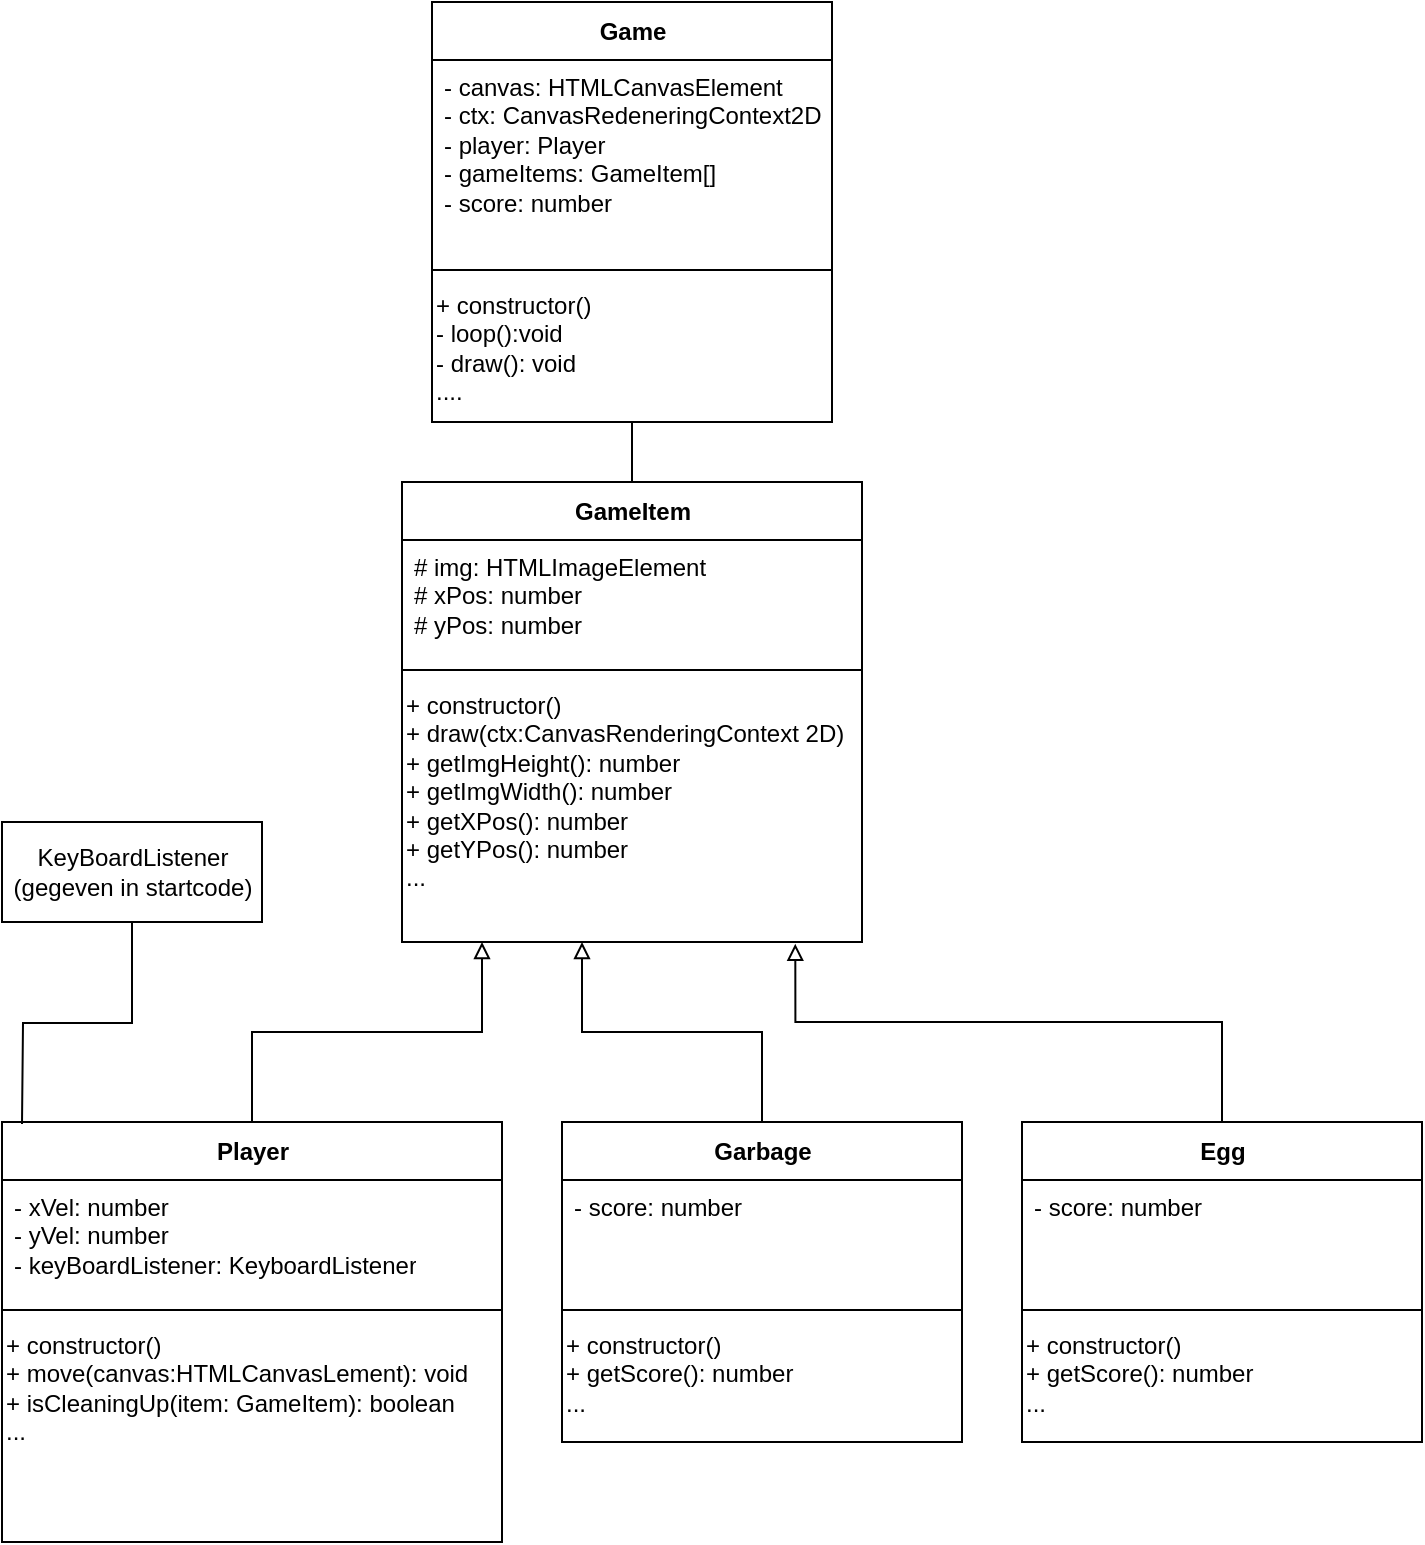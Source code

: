<mxfile version="16.0.0" type="github">
  <diagram id="C5RBs43oDa-KdzZeNtuy" name="Page-1">
    <mxGraphModel dx="2010" dy="539" grid="1" gridSize="10" guides="1" tooltips="1" connect="1" arrows="1" fold="1" page="1" pageScale="1" pageWidth="827" pageHeight="1169" math="0" shadow="0">
      <root>
        <mxCell id="WIyWlLk6GJQsqaUBKTNV-0" />
        <mxCell id="WIyWlLk6GJQsqaUBKTNV-1" parent="WIyWlLk6GJQsqaUBKTNV-0" />
        <mxCell id="yIS8jTAky7NsFdHwrZqY-81" value="Game" style="swimlane;fontStyle=1;align=center;verticalAlign=middle;childLayout=stackLayout;horizontal=1;startSize=29;horizontalStack=0;resizeParent=1;resizeParentMax=0;resizeLast=0;collapsible=0;marginBottom=0;html=1;" vertex="1" parent="WIyWlLk6GJQsqaUBKTNV-1">
          <mxGeometry x="-65" y="70" width="200" height="210" as="geometry" />
        </mxCell>
        <mxCell id="yIS8jTAky7NsFdHwrZqY-82" value="- canvas: HTMLCanvasElement&lt;br&gt;- ctx: CanvasRedeneringContext2D&lt;br&gt;- player: Player&lt;br&gt;- gameItems: GameItem[]&lt;br&gt;- score: number" style="text;html=1;strokeColor=none;fillColor=none;align=left;verticalAlign=top;spacingLeft=4;spacingRight=4;overflow=hidden;rotatable=0;points=[[0,0.5],[1,0.5]];portConstraint=eastwest;" vertex="1" parent="yIS8jTAky7NsFdHwrZqY-81">
          <mxGeometry y="29" width="200" height="101" as="geometry" />
        </mxCell>
        <mxCell id="yIS8jTAky7NsFdHwrZqY-83" value="" style="line;strokeWidth=1;fillColor=none;align=left;verticalAlign=middle;spacingTop=-1;spacingLeft=3;spacingRight=3;rotatable=0;labelPosition=right;points=[];portConstraint=eastwest;" vertex="1" parent="yIS8jTAky7NsFdHwrZqY-81">
          <mxGeometry y="130" width="200" height="8" as="geometry" />
        </mxCell>
        <mxCell id="yIS8jTAky7NsFdHwrZqY-84" value="&lt;font face=&quot;helvetica&quot;&gt;+ constructor()&lt;br&gt;- loop():void&lt;br&gt;- draw(): void&lt;br&gt;....&lt;br&gt;&lt;/font&gt;" style="text;whiteSpace=wrap;html=1;" vertex="1" parent="yIS8jTAky7NsFdHwrZqY-81">
          <mxGeometry y="138" width="200" height="72" as="geometry" />
        </mxCell>
        <mxCell id="yIS8jTAky7NsFdHwrZqY-85" value="GameItem" style="swimlane;fontStyle=1;align=center;verticalAlign=middle;childLayout=stackLayout;horizontal=1;startSize=29;horizontalStack=0;resizeParent=1;resizeParentMax=0;resizeLast=0;collapsible=0;marginBottom=0;html=1;" vertex="1" parent="WIyWlLk6GJQsqaUBKTNV-1">
          <mxGeometry x="-80" y="310" width="230" height="230" as="geometry" />
        </mxCell>
        <mxCell id="yIS8jTAky7NsFdHwrZqY-86" value="# img: HTMLImageElement&lt;br&gt;# xPos: number&lt;br&gt;# yPos: number&lt;br&gt;" style="text;html=1;strokeColor=none;fillColor=none;align=left;verticalAlign=top;spacingLeft=4;spacingRight=4;overflow=hidden;rotatable=0;points=[[0,0.5],[1,0.5]];portConstraint=eastwest;" vertex="1" parent="yIS8jTAky7NsFdHwrZqY-85">
          <mxGeometry y="29" width="230" height="61" as="geometry" />
        </mxCell>
        <mxCell id="yIS8jTAky7NsFdHwrZqY-87" value="" style="line;strokeWidth=1;fillColor=none;align=left;verticalAlign=middle;spacingTop=-1;spacingLeft=3;spacingRight=3;rotatable=0;labelPosition=right;points=[];portConstraint=eastwest;" vertex="1" parent="yIS8jTAky7NsFdHwrZqY-85">
          <mxGeometry y="90" width="230" height="8" as="geometry" />
        </mxCell>
        <mxCell id="yIS8jTAky7NsFdHwrZqY-88" value="&lt;font face=&quot;helvetica&quot;&gt;+ constructor()&lt;br&gt;+ draw(ctx:CanvasRenderingContext 2D)&lt;br&gt;+ getImgHeight(): number&lt;br&gt;+ getImgWidth(): number&lt;br&gt;+ getXPos(): number&lt;br&gt;+ getYPos(): number&lt;br&gt;...&lt;br&gt;&lt;/font&gt;" style="text;whiteSpace=wrap;html=1;" vertex="1" parent="yIS8jTAky7NsFdHwrZqY-85">
          <mxGeometry y="98" width="230" height="132" as="geometry" />
        </mxCell>
        <mxCell id="yIS8jTAky7NsFdHwrZqY-89" style="edgeStyle=orthogonalEdgeStyle;rounded=0;orthogonalLoop=1;jettySize=auto;html=1;entryX=0.5;entryY=0;entryDx=0;entryDy=0;endArrow=none;endFill=0;" edge="1" parent="WIyWlLk6GJQsqaUBKTNV-1" source="yIS8jTAky7NsFdHwrZqY-84" target="yIS8jTAky7NsFdHwrZqY-85">
          <mxGeometry relative="1" as="geometry" />
        </mxCell>
        <mxCell id="yIS8jTAky7NsFdHwrZqY-90" style="edgeStyle=orthogonalEdgeStyle;rounded=0;orthogonalLoop=1;jettySize=auto;html=1;endArrow=block;endFill=0;" edge="1" parent="WIyWlLk6GJQsqaUBKTNV-1" source="yIS8jTAky7NsFdHwrZqY-91" target="yIS8jTAky7NsFdHwrZqY-88">
          <mxGeometry relative="1" as="geometry">
            <Array as="points">
              <mxPoint x="-155" y="585" />
              <mxPoint x="-40" y="585" />
            </Array>
          </mxGeometry>
        </mxCell>
        <mxCell id="yIS8jTAky7NsFdHwrZqY-91" value="Player" style="swimlane;fontStyle=1;align=center;verticalAlign=middle;childLayout=stackLayout;horizontal=1;startSize=29;horizontalStack=0;resizeParent=1;resizeParentMax=0;resizeLast=0;collapsible=0;marginBottom=0;html=1;" vertex="1" parent="WIyWlLk6GJQsqaUBKTNV-1">
          <mxGeometry x="-280" y="630" width="250" height="210" as="geometry" />
        </mxCell>
        <mxCell id="yIS8jTAky7NsFdHwrZqY-92" value="- xVel: number&lt;br&gt;- yVel: number&lt;br&gt;- keyBoardListener: KeyboardListener" style="text;html=1;strokeColor=none;fillColor=none;align=left;verticalAlign=top;spacingLeft=4;spacingRight=4;overflow=hidden;rotatable=0;points=[[0,0.5],[1,0.5]];portConstraint=eastwest;" vertex="1" parent="yIS8jTAky7NsFdHwrZqY-91">
          <mxGeometry y="29" width="250" height="61" as="geometry" />
        </mxCell>
        <mxCell id="yIS8jTAky7NsFdHwrZqY-93" value="" style="line;strokeWidth=1;fillColor=none;align=left;verticalAlign=middle;spacingTop=-1;spacingLeft=3;spacingRight=3;rotatable=0;labelPosition=right;points=[];portConstraint=eastwest;" vertex="1" parent="yIS8jTAky7NsFdHwrZqY-91">
          <mxGeometry y="90" width="250" height="8" as="geometry" />
        </mxCell>
        <mxCell id="yIS8jTAky7NsFdHwrZqY-94" value="&lt;font face=&quot;helvetica&quot;&gt;+ constructor()&lt;br&gt;+ move(canvas:HTMLCanvasLement): void&lt;br&gt;+ isCleaningUp(item: GameItem): boolean&lt;br&gt;...&lt;br&gt;&lt;/font&gt;" style="text;whiteSpace=wrap;html=1;" vertex="1" parent="yIS8jTAky7NsFdHwrZqY-91">
          <mxGeometry y="98" width="250" height="112" as="geometry" />
        </mxCell>
        <mxCell id="yIS8jTAky7NsFdHwrZqY-95" style="edgeStyle=orthogonalEdgeStyle;rounded=0;orthogonalLoop=1;jettySize=auto;html=1;endArrow=block;endFill=0;" edge="1" parent="WIyWlLk6GJQsqaUBKTNV-1" source="yIS8jTAky7NsFdHwrZqY-96" target="yIS8jTAky7NsFdHwrZqY-88">
          <mxGeometry relative="1" as="geometry">
            <Array as="points">
              <mxPoint x="100" y="585" />
              <mxPoint x="10" y="585" />
            </Array>
          </mxGeometry>
        </mxCell>
        <mxCell id="yIS8jTAky7NsFdHwrZqY-96" value="Garbage" style="swimlane;fontStyle=1;align=center;verticalAlign=middle;childLayout=stackLayout;horizontal=1;startSize=29;horizontalStack=0;resizeParent=1;resizeParentMax=0;resizeLast=0;collapsible=0;marginBottom=0;html=1;" vertex="1" parent="WIyWlLk6GJQsqaUBKTNV-1">
          <mxGeometry y="630" width="200" height="160" as="geometry" />
        </mxCell>
        <mxCell id="yIS8jTAky7NsFdHwrZqY-97" value="- score: number" style="text;html=1;strokeColor=none;fillColor=none;align=left;verticalAlign=top;spacingLeft=4;spacingRight=4;overflow=hidden;rotatable=0;points=[[0,0.5],[1,0.5]];portConstraint=eastwest;" vertex="1" parent="yIS8jTAky7NsFdHwrZqY-96">
          <mxGeometry y="29" width="200" height="61" as="geometry" />
        </mxCell>
        <mxCell id="yIS8jTAky7NsFdHwrZqY-98" value="" style="line;strokeWidth=1;fillColor=none;align=left;verticalAlign=middle;spacingTop=-1;spacingLeft=3;spacingRight=3;rotatable=0;labelPosition=right;points=[];portConstraint=eastwest;" vertex="1" parent="yIS8jTAky7NsFdHwrZqY-96">
          <mxGeometry y="90" width="200" height="8" as="geometry" />
        </mxCell>
        <mxCell id="yIS8jTAky7NsFdHwrZqY-99" value="&lt;font face=&quot;helvetica&quot;&gt;+ constructor()&lt;br&gt;+ getScore(): number&lt;br&gt;...&lt;br&gt;&lt;/font&gt;" style="text;whiteSpace=wrap;html=1;" vertex="1" parent="yIS8jTAky7NsFdHwrZqY-96">
          <mxGeometry y="98" width="200" height="62" as="geometry" />
        </mxCell>
        <mxCell id="yIS8jTAky7NsFdHwrZqY-100" style="edgeStyle=orthogonalEdgeStyle;rounded=0;orthogonalLoop=1;jettySize=auto;html=1;endArrow=none;endFill=0;" edge="1" parent="WIyWlLk6GJQsqaUBKTNV-1" source="yIS8jTAky7NsFdHwrZqY-101">
          <mxGeometry relative="1" as="geometry">
            <mxPoint x="-270" y="631" as="targetPoint" />
          </mxGeometry>
        </mxCell>
        <mxCell id="yIS8jTAky7NsFdHwrZqY-101" value="KeyBoardListener&lt;br&gt;(gegeven in startcode)" style="html=1;" vertex="1" parent="WIyWlLk6GJQsqaUBKTNV-1">
          <mxGeometry x="-280" y="480" width="130" height="50" as="geometry" />
        </mxCell>
        <mxCell id="yIS8jTAky7NsFdHwrZqY-102" style="edgeStyle=orthogonalEdgeStyle;rounded=0;orthogonalLoop=1;jettySize=auto;html=1;endArrow=block;endFill=0;entryX=0.855;entryY=1.007;entryDx=0;entryDy=0;entryPerimeter=0;" edge="1" parent="WIyWlLk6GJQsqaUBKTNV-1" source="yIS8jTAky7NsFdHwrZqY-103" target="yIS8jTAky7NsFdHwrZqY-88">
          <mxGeometry relative="1" as="geometry">
            <mxPoint x="120" y="550" as="targetPoint" />
            <Array as="points">
              <mxPoint x="330" y="580" />
              <mxPoint x="117" y="580" />
            </Array>
          </mxGeometry>
        </mxCell>
        <mxCell id="yIS8jTAky7NsFdHwrZqY-103" value="Egg" style="swimlane;fontStyle=1;align=center;verticalAlign=middle;childLayout=stackLayout;horizontal=1;startSize=29;horizontalStack=0;resizeParent=1;resizeParentMax=0;resizeLast=0;collapsible=0;marginBottom=0;html=1;" vertex="1" parent="WIyWlLk6GJQsqaUBKTNV-1">
          <mxGeometry x="230" y="630" width="200" height="160" as="geometry" />
        </mxCell>
        <mxCell id="yIS8jTAky7NsFdHwrZqY-104" value="- score: number" style="text;html=1;strokeColor=none;fillColor=none;align=left;verticalAlign=top;spacingLeft=4;spacingRight=4;overflow=hidden;rotatable=0;points=[[0,0.5],[1,0.5]];portConstraint=eastwest;" vertex="1" parent="yIS8jTAky7NsFdHwrZqY-103">
          <mxGeometry y="29" width="200" height="61" as="geometry" />
        </mxCell>
        <mxCell id="yIS8jTAky7NsFdHwrZqY-105" value="" style="line;strokeWidth=1;fillColor=none;align=left;verticalAlign=middle;spacingTop=-1;spacingLeft=3;spacingRight=3;rotatable=0;labelPosition=right;points=[];portConstraint=eastwest;" vertex="1" parent="yIS8jTAky7NsFdHwrZqY-103">
          <mxGeometry y="90" width="200" height="8" as="geometry" />
        </mxCell>
        <mxCell id="yIS8jTAky7NsFdHwrZqY-106" value="&lt;font face=&quot;helvetica&quot;&gt;+ constructor()&lt;br&gt;+ getScore(): number&lt;br&gt;...&lt;br&gt;&lt;/font&gt;" style="text;whiteSpace=wrap;html=1;" vertex="1" parent="yIS8jTAky7NsFdHwrZqY-103">
          <mxGeometry y="98" width="200" height="62" as="geometry" />
        </mxCell>
      </root>
    </mxGraphModel>
  </diagram>
</mxfile>
